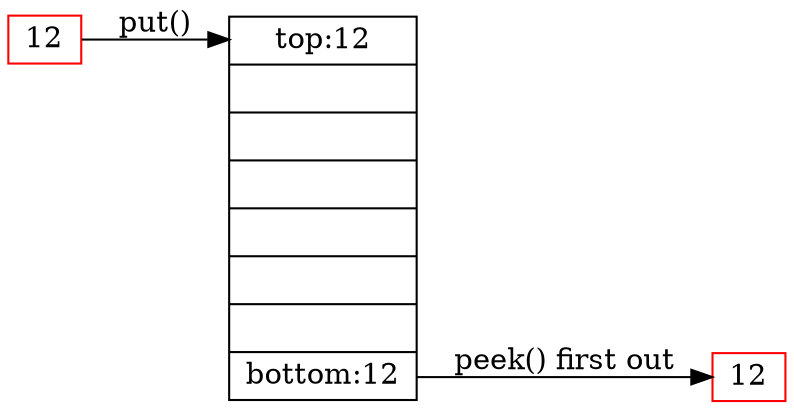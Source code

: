 digraph {
    ndoesep=.05;
    rankdir=LR;
    node [shape=record,width=.1,height=.1];
    node0 [label = "<f0> top:12|<f1> |<f2> |<f3> |<f4> |<f5> |<f6> | <f7> bottom:12",height=2.5];
    node [shape=record,width=.1,height=.1,color=red]
    node1 [label="12"]
    node0:f7 -> node1 [label="peek() first out"]
    node2 [label="12"]
    node2 -> node0:f0 [label="put()"]
}